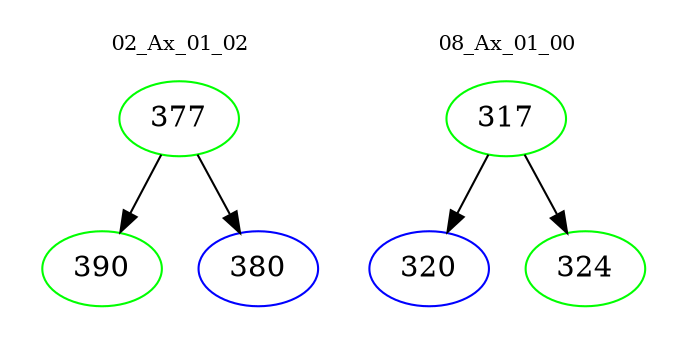 digraph{
subgraph cluster_0 {
color = white
label = "02_Ax_01_02";
fontsize=10;
T0_377 [label="377", color="green"]
T0_377 -> T0_390 [color="black"]
T0_390 [label="390", color="green"]
T0_377 -> T0_380 [color="black"]
T0_380 [label="380", color="blue"]
}
subgraph cluster_1 {
color = white
label = "08_Ax_01_00";
fontsize=10;
T1_317 [label="317", color="green"]
T1_317 -> T1_320 [color="black"]
T1_320 [label="320", color="blue"]
T1_317 -> T1_324 [color="black"]
T1_324 [label="324", color="green"]
}
}
